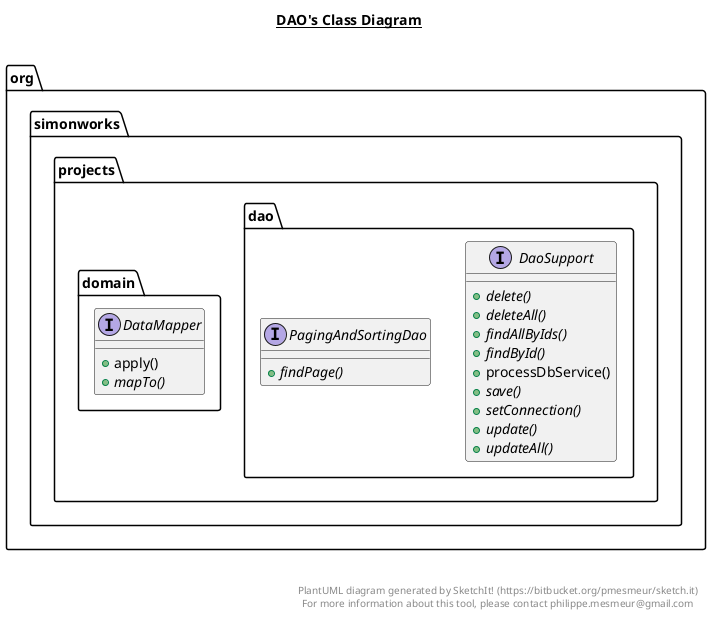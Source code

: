 @startuml

title __DAO's Class Diagram__\n

  namespace org.simonworks.projects.dao {
    interface org.simonworks.projects.dao.DaoSupport {
        {abstract} + delete()
        {abstract} + deleteAll()
        {abstract} + findAllByIds()
        {abstract} + findById()
        + processDbService()
        {abstract} + save()
        {abstract} + setConnection()
        {abstract} + update()
        {abstract} + updateAll()
    }
  }
  

  namespace org.simonworks.projects.dao {
    interface org.simonworks.projects.domain.DataMapper {
        + apply()
        {abstract} + mapTo()
    }
  }
  

  namespace org.simonworks.projects.dao {
    interface org.simonworks.projects.dao.PagingAndSortingDao {
        {abstract} + findPage()
    }
  }
  



right footer


PlantUML diagram generated by SketchIt! (https://bitbucket.org/pmesmeur/sketch.it)
For more information about this tool, please contact philippe.mesmeur@gmail.com
endfooter

@enduml
